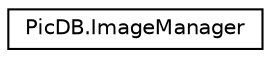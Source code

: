digraph "Graphical Class Hierarchy"
{
  edge [fontname="Helvetica",fontsize="10",labelfontname="Helvetica",labelfontsize="10"];
  node [fontname="Helvetica",fontsize="10",shape=record];
  rankdir="LR";
  Node0 [label="PicDB.ImageManager",height=0.2,width=0.4,color="black", fillcolor="white", style="filled",URL="$classPicDB_1_1ImageManager.html"];
}
